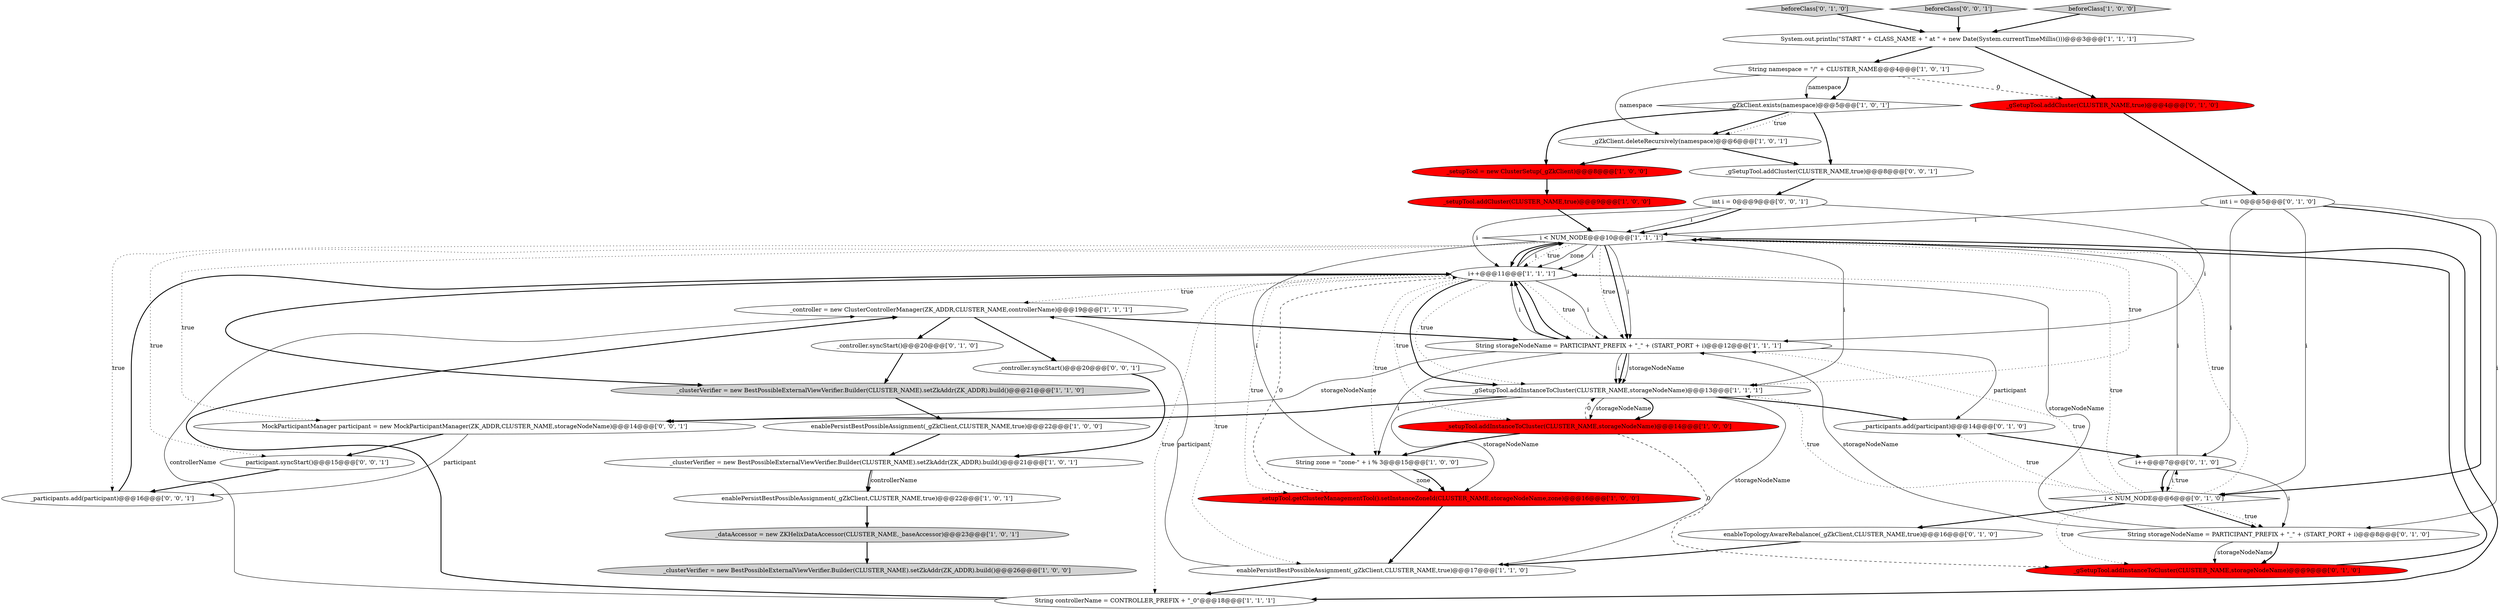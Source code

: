 digraph {
3 [style = filled, label = "_setupTool = new ClusterSetup(_gZkClient)@@@8@@@['1', '0', '0']", fillcolor = red, shape = ellipse image = "AAA1AAABBB1BBB"];
10 [style = filled, label = "System.out.println(\"START \" + CLASS_NAME + \" at \" + new Date(System.currentTimeMillis()))@@@3@@@['1', '1', '1']", fillcolor = white, shape = ellipse image = "AAA0AAABBB1BBB"];
7 [style = filled, label = "_controller = new ClusterControllerManager(ZK_ADDR,CLUSTER_NAME,controllerName)@@@19@@@['1', '1', '1']", fillcolor = white, shape = ellipse image = "AAA0AAABBB1BBB"];
23 [style = filled, label = "i++@@@7@@@['0', '1', '0']", fillcolor = white, shape = ellipse image = "AAA0AAABBB2BBB"];
37 [style = filled, label = "int i = 0@@@9@@@['0', '0', '1']", fillcolor = white, shape = ellipse image = "AAA0AAABBB3BBB"];
22 [style = filled, label = "_clusterVerifier = new BestPossibleExternalViewVerifier.Builder(CLUSTER_NAME).setZkAddr(ZK_ADDR).build()@@@21@@@['1', '0', '1']", fillcolor = white, shape = ellipse image = "AAA0AAABBB1BBB"];
18 [style = filled, label = "i++@@@11@@@['1', '1', '1']", fillcolor = white, shape = ellipse image = "AAA0AAABBB1BBB"];
30 [style = filled, label = "String storageNodeName = PARTICIPANT_PREFIX + \"_\" + (START_PORT + i)@@@8@@@['0', '1', '0']", fillcolor = white, shape = ellipse image = "AAA0AAABBB2BBB"];
17 [style = filled, label = "_gZkClient.deleteRecursively(namespace)@@@6@@@['1', '0', '1']", fillcolor = white, shape = ellipse image = "AAA0AAABBB1BBB"];
11 [style = filled, label = "_gZkClient.exists(namespace)@@@5@@@['1', '0', '1']", fillcolor = white, shape = diamond image = "AAA0AAABBB1BBB"];
24 [style = filled, label = "enableTopologyAwareRebalance(_gZkClient,CLUSTER_NAME,true)@@@16@@@['0', '1', '0']", fillcolor = white, shape = ellipse image = "AAA0AAABBB2BBB"];
39 [style = filled, label = "MockParticipantManager participant = new MockParticipantManager(ZK_ADDR,CLUSTER_NAME,storageNodeName)@@@14@@@['0', '0', '1']", fillcolor = white, shape = ellipse image = "AAA0AAABBB3BBB"];
2 [style = filled, label = "_dataAccessor = new ZKHelixDataAccessor(CLUSTER_NAME,_baseAccessor)@@@23@@@['1', '0', '1']", fillcolor = lightgray, shape = ellipse image = "AAA0AAABBB1BBB"];
9 [style = filled, label = "String controllerName = CONTROLLER_PREFIX + \"_0\"@@@18@@@['1', '1', '1']", fillcolor = white, shape = ellipse image = "AAA0AAABBB1BBB"];
28 [style = filled, label = "beforeClass['0', '1', '0']", fillcolor = lightgray, shape = diamond image = "AAA0AAABBB2BBB"];
16 [style = filled, label = "_setupTool.getClusterManagementTool().setInstanceZoneId(CLUSTER_NAME,storageNodeName,zone)@@@16@@@['1', '0', '0']", fillcolor = red, shape = ellipse image = "AAA1AAABBB1BBB"];
35 [style = filled, label = "_participants.add(participant)@@@16@@@['0', '0', '1']", fillcolor = white, shape = ellipse image = "AAA0AAABBB3BBB"];
6 [style = filled, label = "_clusterVerifier = new BestPossibleExternalViewVerifier.Builder(CLUSTER_NAME).setZkAddr(ZK_ADDR).build()@@@26@@@['1', '0', '0']", fillcolor = lightgray, shape = ellipse image = "AAA0AAABBB1BBB"];
25 [style = filled, label = "i < NUM_NODE@@@6@@@['0', '1', '0']", fillcolor = white, shape = diamond image = "AAA0AAABBB2BBB"];
4 [style = filled, label = "i < NUM_NODE@@@10@@@['1', '1', '1']", fillcolor = white, shape = diamond image = "AAA0AAABBB1BBB"];
20 [style = filled, label = "_clusterVerifier = new BestPossibleExternalViewVerifier.Builder(CLUSTER_NAME).setZkAddr(ZK_ADDR).build()@@@21@@@['1', '1', '0']", fillcolor = lightgray, shape = ellipse image = "AAA0AAABBB1BBB"];
34 [style = filled, label = "_controller.syncStart()@@@20@@@['0', '0', '1']", fillcolor = white, shape = ellipse image = "AAA0AAABBB3BBB"];
13 [style = filled, label = "String zone = \"zone-\" + i % 3@@@15@@@['1', '0', '0']", fillcolor = white, shape = ellipse image = "AAA0AAABBB1BBB"];
12 [style = filled, label = "String namespace = \"/\" + CLUSTER_NAME@@@4@@@['1', '0', '1']", fillcolor = white, shape = ellipse image = "AAA0AAABBB1BBB"];
31 [style = filled, label = "_gSetupTool.addInstanceToCluster(CLUSTER_NAME,storageNodeName)@@@9@@@['0', '1', '0']", fillcolor = red, shape = ellipse image = "AAA1AAABBB2BBB"];
21 [style = filled, label = "enablePersistBestPossibleAssignment(_gZkClient,CLUSTER_NAME,true)@@@17@@@['1', '1', '0']", fillcolor = white, shape = ellipse image = "AAA0AAABBB1BBB"];
8 [style = filled, label = "_setupTool.addInstanceToCluster(CLUSTER_NAME,storageNodeName)@@@14@@@['1', '0', '0']", fillcolor = red, shape = ellipse image = "AAA1AAABBB1BBB"];
33 [style = filled, label = "_gSetupTool.addCluster(CLUSTER_NAME,true)@@@8@@@['0', '0', '1']", fillcolor = white, shape = ellipse image = "AAA0AAABBB3BBB"];
26 [style = filled, label = "_participants.add(participant)@@@14@@@['0', '1', '0']", fillcolor = white, shape = ellipse image = "AAA0AAABBB2BBB"];
0 [style = filled, label = "enablePersistBestPossibleAssignment(_gZkClient,CLUSTER_NAME,true)@@@22@@@['1', '0', '0']", fillcolor = white, shape = ellipse image = "AAA0AAABBB1BBB"];
27 [style = filled, label = "int i = 0@@@5@@@['0', '1', '0']", fillcolor = white, shape = ellipse image = "AAA0AAABBB2BBB"];
38 [style = filled, label = "beforeClass['0', '0', '1']", fillcolor = lightgray, shape = diamond image = "AAA0AAABBB3BBB"];
5 [style = filled, label = "_gSetupTool.addInstanceToCluster(CLUSTER_NAME,storageNodeName)@@@13@@@['1', '1', '1']", fillcolor = white, shape = ellipse image = "AAA0AAABBB1BBB"];
1 [style = filled, label = "_setupTool.addCluster(CLUSTER_NAME,true)@@@9@@@['1', '0', '0']", fillcolor = red, shape = ellipse image = "AAA1AAABBB1BBB"];
14 [style = filled, label = "enablePersistBestPossibleAssignment(_gZkClient,CLUSTER_NAME,true)@@@22@@@['1', '0', '1']", fillcolor = white, shape = ellipse image = "AAA0AAABBB1BBB"];
19 [style = filled, label = "String storageNodeName = PARTICIPANT_PREFIX + \"_\" + (START_PORT + i)@@@12@@@['1', '1', '1']", fillcolor = white, shape = ellipse image = "AAA0AAABBB1BBB"];
36 [style = filled, label = "participant.syncStart()@@@15@@@['0', '0', '1']", fillcolor = white, shape = ellipse image = "AAA0AAABBB3BBB"];
32 [style = filled, label = "_controller.syncStart()@@@20@@@['0', '1', '0']", fillcolor = white, shape = ellipse image = "AAA0AAABBB2BBB"];
29 [style = filled, label = "_gSetupTool.addCluster(CLUSTER_NAME,true)@@@4@@@['0', '1', '0']", fillcolor = red, shape = ellipse image = "AAA1AAABBB2BBB"];
15 [style = filled, label = "beforeClass['1', '0', '0']", fillcolor = lightgray, shape = diamond image = "AAA0AAABBB1BBB"];
5->16 [style = solid, label="storageNodeName"];
7->32 [style = bold, label=""];
4->18 [style = dotted, label="true"];
15->10 [style = bold, label=""];
2->6 [style = bold, label=""];
25->30 [style = bold, label=""];
25->4 [style = dotted, label="true"];
20->0 [style = bold, label=""];
37->4 [style = solid, label="i"];
21->7 [style = solid, label="participant"];
9->7 [style = bold, label=""];
25->18 [style = dotted, label="true"];
19->5 [style = bold, label=""];
24->21 [style = bold, label=""];
10->12 [style = bold, label=""];
19->5 [style = solid, label="storageNodeName"];
4->18 [style = solid, label="zone"];
11->33 [style = bold, label=""];
4->36 [style = dotted, label="true"];
25->19 [style = dotted, label="true"];
32->20 [style = bold, label=""];
27->25 [style = bold, label=""];
18->13 [style = dotted, label="true"];
19->39 [style = solid, label="storageNodeName"];
23->25 [style = bold, label=""];
1->4 [style = bold, label=""];
19->18 [style = bold, label=""];
35->18 [style = bold, label=""];
13->16 [style = solid, label="zone"];
5->39 [style = bold, label=""];
18->16 [style = dotted, label="true"];
4->35 [style = dotted, label="true"];
12->11 [style = bold, label=""];
4->19 [style = bold, label=""];
18->19 [style = bold, label=""];
30->31 [style = solid, label="storageNodeName"];
31->4 [style = bold, label=""];
4->18 [style = bold, label=""];
18->8 [style = dotted, label="true"];
23->4 [style = solid, label="i"];
23->30 [style = solid, label="i"];
13->16 [style = bold, label=""];
29->27 [style = bold, label=""];
18->20 [style = bold, label=""];
25->24 [style = bold, label=""];
27->23 [style = solid, label="i"];
21->9 [style = bold, label=""];
19->26 [style = solid, label="participant"];
25->5 [style = dotted, label="true"];
18->4 [style = bold, label=""];
4->19 [style = solid, label="i"];
11->17 [style = bold, label=""];
18->5 [style = dotted, label="true"];
25->23 [style = dotted, label="true"];
27->4 [style = solid, label="i"];
36->35 [style = bold, label=""];
22->14 [style = bold, label=""];
12->11 [style = solid, label="namespace"];
23->25 [style = solid, label="i"];
25->26 [style = dotted, label="true"];
5->8 [style = solid, label="storageNodeName"];
8->5 [style = dashed, label="0"];
4->9 [style = bold, label=""];
4->5 [style = dotted, label="true"];
30->19 [style = solid, label="storageNodeName"];
18->7 [style = dotted, label="true"];
3->1 [style = bold, label=""];
27->30 [style = solid, label="i"];
25->31 [style = dotted, label="true"];
4->18 [style = solid, label="i"];
9->7 [style = solid, label="controllerName"];
18->19 [style = dotted, label="true"];
18->21 [style = dotted, label="true"];
11->17 [style = dotted, label="true"];
5->26 [style = bold, label=""];
4->5 [style = solid, label="i"];
19->13 [style = solid, label="i"];
12->17 [style = solid, label="namespace"];
11->3 [style = bold, label=""];
19->18 [style = solid, label="i"];
30->31 [style = bold, label=""];
18->19 [style = solid, label="i"];
18->9 [style = dotted, label="true"];
17->3 [style = bold, label=""];
37->19 [style = solid, label="i"];
14->2 [style = bold, label=""];
33->37 [style = bold, label=""];
7->19 [style = bold, label=""];
27->25 [style = solid, label="i"];
8->13 [style = bold, label=""];
4->19 [style = dotted, label="true"];
5->8 [style = bold, label=""];
28->10 [style = bold, label=""];
38->10 [style = bold, label=""];
4->39 [style = dotted, label="true"];
39->35 [style = solid, label="participant"];
17->33 [style = bold, label=""];
16->18 [style = dashed, label="0"];
22->14 [style = solid, label="controllerName"];
37->4 [style = bold, label=""];
4->13 [style = solid, label="i"];
34->22 [style = bold, label=""];
7->34 [style = bold, label=""];
37->18 [style = solid, label="i"];
10->29 [style = bold, label=""];
19->5 [style = solid, label="i"];
5->21 [style = solid, label="storageNodeName"];
16->21 [style = bold, label=""];
18->5 [style = bold, label=""];
0->22 [style = bold, label=""];
26->23 [style = bold, label=""];
12->29 [style = dashed, label="0"];
30->18 [style = solid, label="storageNodeName"];
18->4 [style = solid, label="i"];
8->31 [style = dashed, label="0"];
25->30 [style = dotted, label="true"];
39->36 [style = bold, label=""];
}
